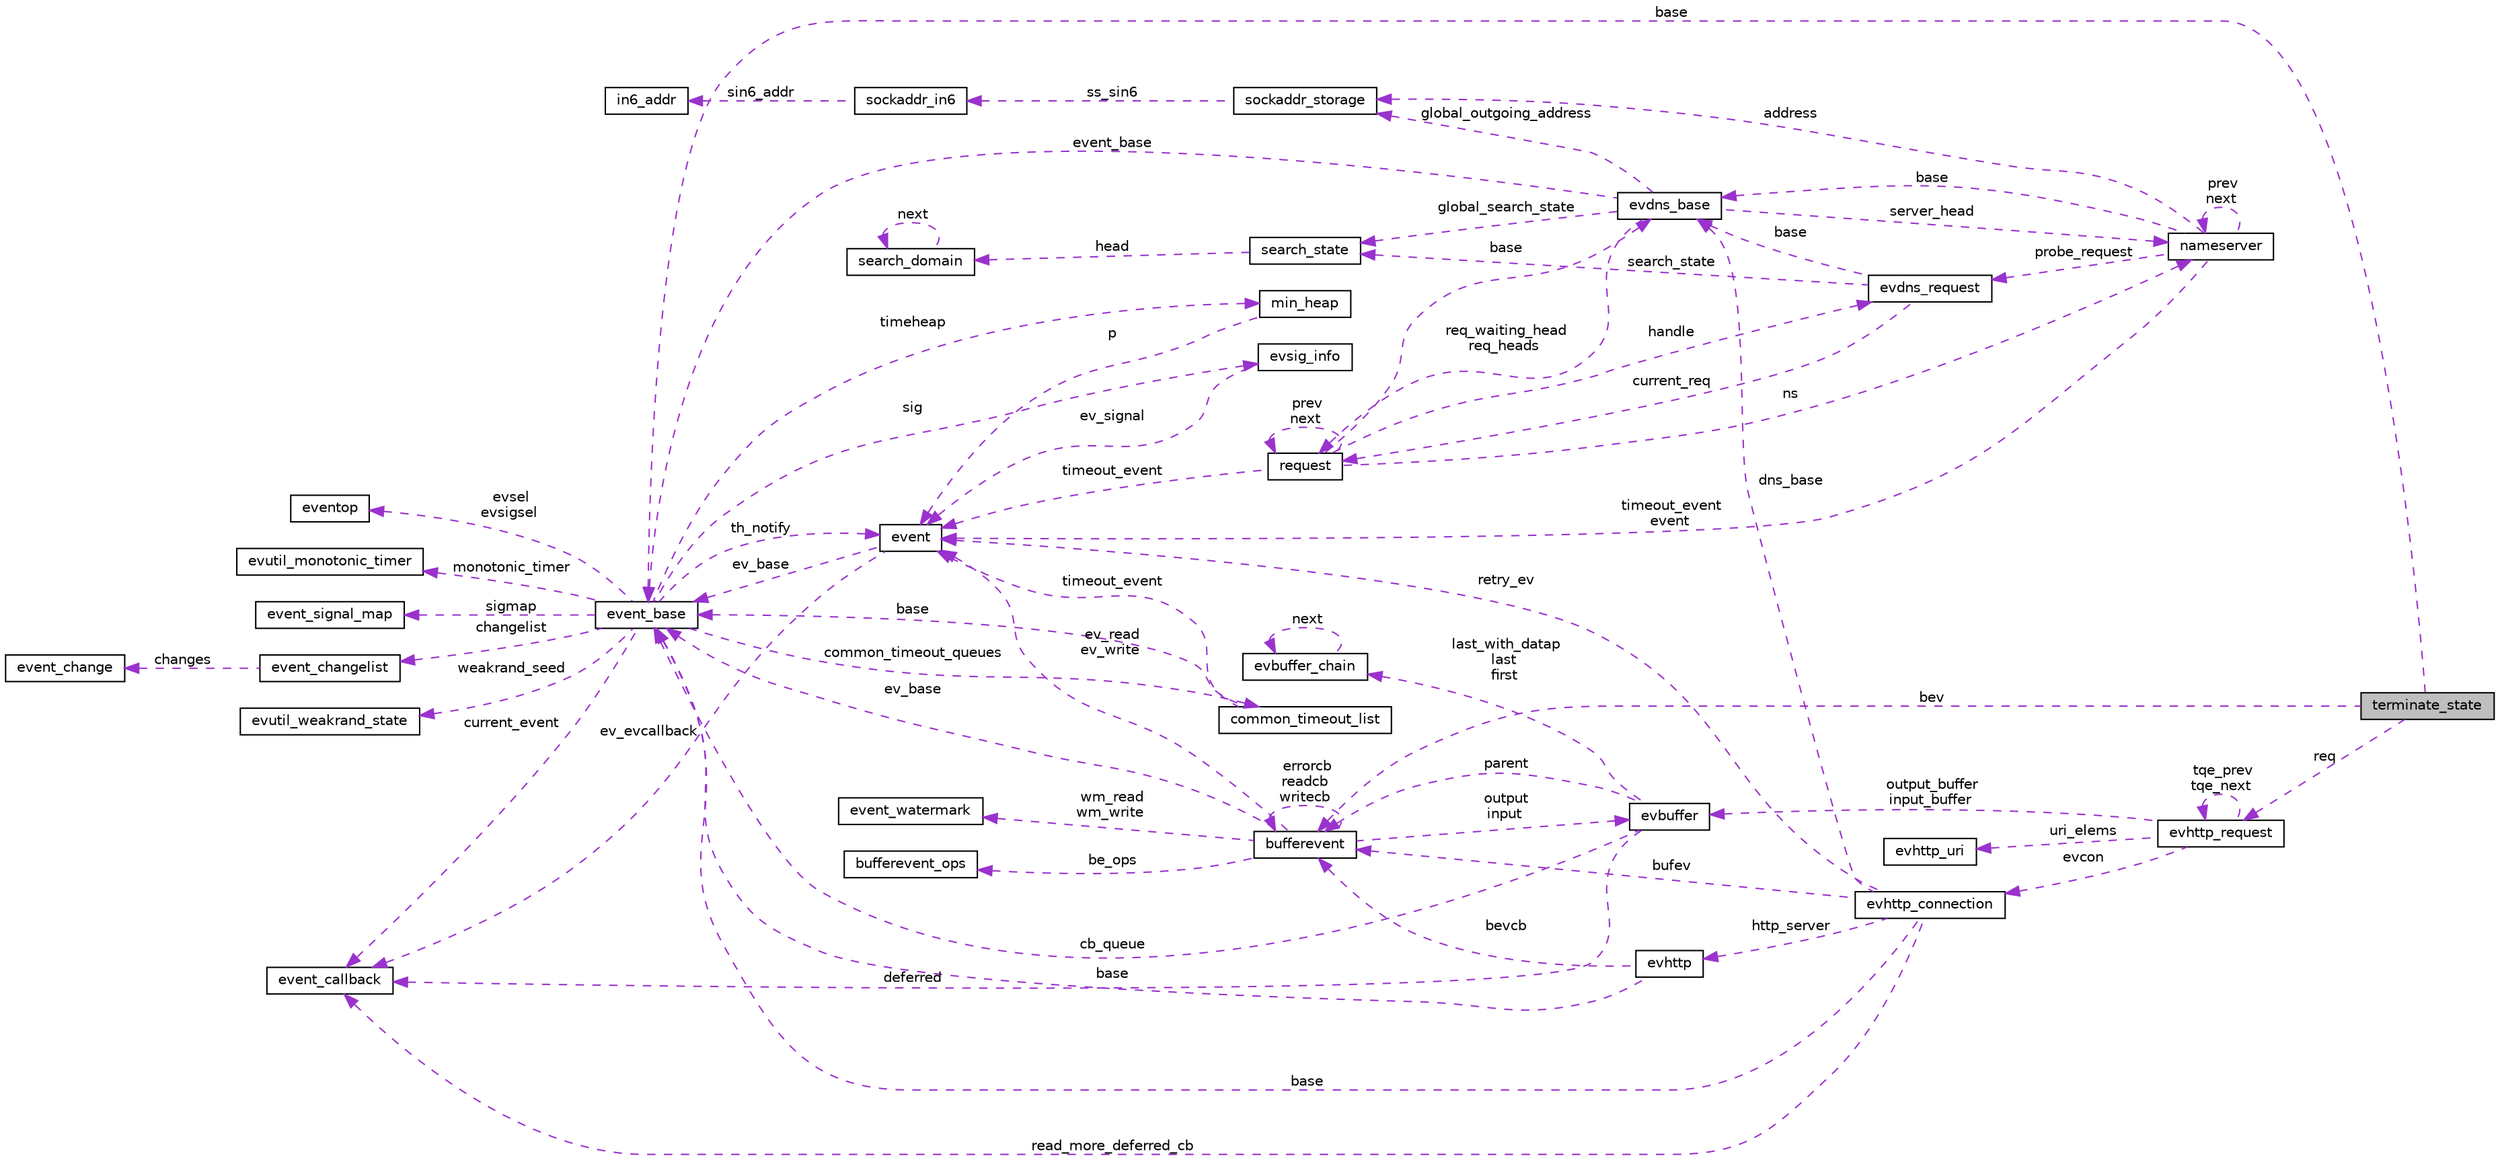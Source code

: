 digraph "terminate_state"
{
 // LATEX_PDF_SIZE
  edge [fontname="Helvetica",fontsize="10",labelfontname="Helvetica",labelfontsize="10"];
  node [fontname="Helvetica",fontsize="10",shape=record];
  rankdir="LR";
  Node1 [label="terminate_state",height=0.2,width=0.4,color="black", fillcolor="grey75", style="filled", fontcolor="black",tooltip=" "];
  Node2 -> Node1 [dir="back",color="darkorchid3",fontsize="10",style="dashed",label=" base" ,fontname="Helvetica"];
  Node2 [label="event_base",height=0.2,width=0.4,color="black", fillcolor="white", style="filled",URL="$structevent__base.html",tooltip=" "];
  Node3 -> Node2 [dir="back",color="darkorchid3",fontsize="10",style="dashed",label=" evsel\nevsigsel" ,fontname="Helvetica"];
  Node3 [label="eventop",height=0.2,width=0.4,color="black", fillcolor="white", style="filled",URL="$structeventop.html",tooltip=" "];
  Node4 -> Node2 [dir="back",color="darkorchid3",fontsize="10",style="dashed",label=" sig" ,fontname="Helvetica"];
  Node4 [label="evsig_info",height=0.2,width=0.4,color="black", fillcolor="white", style="filled",URL="$structevsig__info.html",tooltip=" "];
  Node5 -> Node4 [dir="back",color="darkorchid3",fontsize="10",style="dashed",label=" ev_signal" ,fontname="Helvetica"];
  Node5 [label="event",height=0.2,width=0.4,color="black", fillcolor="white", style="filled",URL="$structevent.html",tooltip=" "];
  Node6 -> Node5 [dir="back",color="darkorchid3",fontsize="10",style="dashed",label=" ev_evcallback" ,fontname="Helvetica"];
  Node6 [label="event_callback",height=0.2,width=0.4,color="black", fillcolor="white", style="filled",URL="$structevent__callback.html",tooltip=" "];
  Node2 -> Node5 [dir="back",color="darkorchid3",fontsize="10",style="dashed",label=" ev_base" ,fontname="Helvetica"];
  Node7 -> Node2 [dir="back",color="darkorchid3",fontsize="10",style="dashed",label=" timeheap" ,fontname="Helvetica"];
  Node7 [label="min_heap",height=0.2,width=0.4,color="black", fillcolor="white", style="filled",URL="$structmin__heap.html",tooltip=" "];
  Node5 -> Node7 [dir="back",color="darkorchid3",fontsize="10",style="dashed",label=" p" ,fontname="Helvetica"];
  Node5 -> Node2 [dir="back",color="darkorchid3",fontsize="10",style="dashed",label=" th_notify" ,fontname="Helvetica"];
  Node6 -> Node2 [dir="back",color="darkorchid3",fontsize="10",style="dashed",label=" current_event" ,fontname="Helvetica"];
  Node8 -> Node2 [dir="back",color="darkorchid3",fontsize="10",style="dashed",label=" common_timeout_queues" ,fontname="Helvetica"];
  Node8 [label="common_timeout_list",height=0.2,width=0.4,color="black", fillcolor="white", style="filled",URL="$structcommon__timeout__list.html",tooltip=" "];
  Node5 -> Node8 [dir="back",color="darkorchid3",fontsize="10",style="dashed",label=" timeout_event" ,fontname="Helvetica"];
  Node2 -> Node8 [dir="back",color="darkorchid3",fontsize="10",style="dashed",label=" base" ,fontname="Helvetica"];
  Node9 -> Node2 [dir="back",color="darkorchid3",fontsize="10",style="dashed",label=" monotonic_timer" ,fontname="Helvetica"];
  Node9 [label="evutil_monotonic_timer",height=0.2,width=0.4,color="black", fillcolor="white", style="filled",URL="$structevutil__monotonic__timer.html",tooltip=" "];
  Node10 -> Node2 [dir="back",color="darkorchid3",fontsize="10",style="dashed",label=" sigmap" ,fontname="Helvetica"];
  Node10 [label="event_signal_map",height=0.2,width=0.4,color="black", fillcolor="white", style="filled",URL="$structevent__signal__map.html",tooltip=" "];
  Node11 -> Node2 [dir="back",color="darkorchid3",fontsize="10",style="dashed",label=" changelist" ,fontname="Helvetica"];
  Node11 [label="event_changelist",height=0.2,width=0.4,color="black", fillcolor="white", style="filled",URL="$structevent__changelist.html",tooltip=" "];
  Node12 -> Node11 [dir="back",color="darkorchid3",fontsize="10",style="dashed",label=" changes" ,fontname="Helvetica"];
  Node12 [label="event_change",height=0.2,width=0.4,color="black", fillcolor="white", style="filled",URL="$structevent__change.html",tooltip=" "];
  Node13 -> Node2 [dir="back",color="darkorchid3",fontsize="10",style="dashed",label=" weakrand_seed" ,fontname="Helvetica"];
  Node13 [label="evutil_weakrand_state",height=0.2,width=0.4,color="black", fillcolor="white", style="filled",URL="$structevutil__weakrand__state.html",tooltip=" "];
  Node14 -> Node1 [dir="back",color="darkorchid3",fontsize="10",style="dashed",label=" bev" ,fontname="Helvetica"];
  Node14 [label="bufferevent",height=0.2,width=0.4,color="black", fillcolor="white", style="filled",URL="$structbufferevent.html",tooltip=" "];
  Node15 -> Node14 [dir="back",color="darkorchid3",fontsize="10",style="dashed",label=" wm_read\nwm_write" ,fontname="Helvetica"];
  Node15 [label="event_watermark",height=0.2,width=0.4,color="black", fillcolor="white", style="filled",URL="$structevent__watermark.html",tooltip=" "];
  Node5 -> Node14 [dir="back",color="darkorchid3",fontsize="10",style="dashed",label=" ev_read\nev_write" ,fontname="Helvetica"];
  Node16 -> Node14 [dir="back",color="darkorchid3",fontsize="10",style="dashed",label=" output\ninput" ,fontname="Helvetica"];
  Node16 [label="evbuffer",height=0.2,width=0.4,color="black", fillcolor="white", style="filled",URL="$structevbuffer.html",tooltip=" "];
  Node6 -> Node16 [dir="back",color="darkorchid3",fontsize="10",style="dashed",label=" deferred" ,fontname="Helvetica"];
  Node17 -> Node16 [dir="back",color="darkorchid3",fontsize="10",style="dashed",label=" last_with_datap\nlast\nfirst" ,fontname="Helvetica"];
  Node17 [label="evbuffer_chain",height=0.2,width=0.4,color="black", fillcolor="white", style="filled",URL="$structevbuffer__chain.html",tooltip=" "];
  Node17 -> Node17 [dir="back",color="darkorchid3",fontsize="10",style="dashed",label=" next" ,fontname="Helvetica"];
  Node2 -> Node16 [dir="back",color="darkorchid3",fontsize="10",style="dashed",label=" cb_queue" ,fontname="Helvetica"];
  Node14 -> Node16 [dir="back",color="darkorchid3",fontsize="10",style="dashed",label=" parent" ,fontname="Helvetica"];
  Node2 -> Node14 [dir="back",color="darkorchid3",fontsize="10",style="dashed",label=" ev_base" ,fontname="Helvetica"];
  Node14 -> Node14 [dir="back",color="darkorchid3",fontsize="10",style="dashed",label=" errorcb\nreadcb\nwritecb" ,fontname="Helvetica"];
  Node18 -> Node14 [dir="back",color="darkorchid3",fontsize="10",style="dashed",label=" be_ops" ,fontname="Helvetica"];
  Node18 [label="bufferevent_ops",height=0.2,width=0.4,color="black", fillcolor="white", style="filled",URL="$structbufferevent__ops.html",tooltip=" "];
  Node19 -> Node1 [dir="back",color="darkorchid3",fontsize="10",style="dashed",label=" req" ,fontname="Helvetica"];
  Node19 [label="evhttp_request",height=0.2,width=0.4,color="black", fillcolor="white", style="filled",URL="$structevhttp__request.html",tooltip=" "];
  Node20 -> Node19 [dir="back",color="darkorchid3",fontsize="10",style="dashed",label=" evcon" ,fontname="Helvetica"];
  Node20 [label="evhttp_connection",height=0.2,width=0.4,color="black", fillcolor="white", style="filled",URL="$structevhttp__connection.html",tooltip=" "];
  Node21 -> Node20 [dir="back",color="darkorchid3",fontsize="10",style="dashed",label=" dns_base" ,fontname="Helvetica"];
  Node21 [label="evdns_base",height=0.2,width=0.4,color="black", fillcolor="white", style="filled",URL="$structevdns__base.html",tooltip=" "];
  Node22 -> Node21 [dir="back",color="darkorchid3",fontsize="10",style="dashed",label=" global_outgoing_address" ,fontname="Helvetica"];
  Node22 [label="sockaddr_storage",height=0.2,width=0.4,color="black", fillcolor="white", style="filled",URL="$structsockaddr__storage.html",tooltip=" "];
  Node23 -> Node22 [dir="back",color="darkorchid3",fontsize="10",style="dashed",label=" ss_sin6" ,fontname="Helvetica"];
  Node23 [label="sockaddr_in6",height=0.2,width=0.4,color="black", fillcolor="white", style="filled",URL="$structsockaddr__in6.html",tooltip=" "];
  Node24 -> Node23 [dir="back",color="darkorchid3",fontsize="10",style="dashed",label=" sin6_addr" ,fontname="Helvetica"];
  Node24 [label="in6_addr",height=0.2,width=0.4,color="black", fillcolor="white", style="filled",URL="$structin6__addr.html",tooltip=" "];
  Node25 -> Node21 [dir="back",color="darkorchid3",fontsize="10",style="dashed",label=" server_head" ,fontname="Helvetica"];
  Node25 [label="nameserver",height=0.2,width=0.4,color="black", fillcolor="white", style="filled",URL="$structnameserver.html",tooltip=" "];
  Node21 -> Node25 [dir="back",color="darkorchid3",fontsize="10",style="dashed",label=" base" ,fontname="Helvetica"];
  Node5 -> Node25 [dir="back",color="darkorchid3",fontsize="10",style="dashed",label=" timeout_event\nevent" ,fontname="Helvetica"];
  Node22 -> Node25 [dir="back",color="darkorchid3",fontsize="10",style="dashed",label=" address" ,fontname="Helvetica"];
  Node26 -> Node25 [dir="back",color="darkorchid3",fontsize="10",style="dashed",label=" probe_request" ,fontname="Helvetica"];
  Node26 [label="evdns_request",height=0.2,width=0.4,color="black", fillcolor="white", style="filled",URL="$structevdns__request.html",tooltip=" "];
  Node21 -> Node26 [dir="back",color="darkorchid3",fontsize="10",style="dashed",label=" base" ,fontname="Helvetica"];
  Node27 -> Node26 [dir="back",color="darkorchid3",fontsize="10",style="dashed",label=" current_req" ,fontname="Helvetica"];
  Node27 [label="request",height=0.2,width=0.4,color="black", fillcolor="white", style="filled",URL="$structrequest.html",tooltip=" "];
  Node21 -> Node27 [dir="back",color="darkorchid3",fontsize="10",style="dashed",label=" base" ,fontname="Helvetica"];
  Node5 -> Node27 [dir="back",color="darkorchid3",fontsize="10",style="dashed",label=" timeout_event" ,fontname="Helvetica"];
  Node26 -> Node27 [dir="back",color="darkorchid3",fontsize="10",style="dashed",label=" handle" ,fontname="Helvetica"];
  Node25 -> Node27 [dir="back",color="darkorchid3",fontsize="10",style="dashed",label=" ns" ,fontname="Helvetica"];
  Node27 -> Node27 [dir="back",color="darkorchid3",fontsize="10",style="dashed",label=" prev\nnext" ,fontname="Helvetica"];
  Node28 -> Node26 [dir="back",color="darkorchid3",fontsize="10",style="dashed",label=" search_state" ,fontname="Helvetica"];
  Node28 [label="search_state",height=0.2,width=0.4,color="black", fillcolor="white", style="filled",URL="$structsearch__state.html",tooltip=" "];
  Node29 -> Node28 [dir="back",color="darkorchid3",fontsize="10",style="dashed",label=" head" ,fontname="Helvetica"];
  Node29 [label="search_domain",height=0.2,width=0.4,color="black", fillcolor="white", style="filled",URL="$structsearch__domain.html",tooltip=" "];
  Node29 -> Node29 [dir="back",color="darkorchid3",fontsize="10",style="dashed",label=" next" ,fontname="Helvetica"];
  Node25 -> Node25 [dir="back",color="darkorchid3",fontsize="10",style="dashed",label=" prev\nnext" ,fontname="Helvetica"];
  Node27 -> Node21 [dir="back",color="darkorchid3",fontsize="10",style="dashed",label=" req_waiting_head\nreq_heads" ,fontname="Helvetica"];
  Node28 -> Node21 [dir="back",color="darkorchid3",fontsize="10",style="dashed",label=" global_search_state" ,fontname="Helvetica"];
  Node2 -> Node21 [dir="back",color="darkorchid3",fontsize="10",style="dashed",label=" event_base" ,fontname="Helvetica"];
  Node6 -> Node20 [dir="back",color="darkorchid3",fontsize="10",style="dashed",label=" read_more_deferred_cb" ,fontname="Helvetica"];
  Node5 -> Node20 [dir="back",color="darkorchid3",fontsize="10",style="dashed",label=" retry_ev" ,fontname="Helvetica"];
  Node30 -> Node20 [dir="back",color="darkorchid3",fontsize="10",style="dashed",label=" http_server" ,fontname="Helvetica"];
  Node30 [label="evhttp",height=0.2,width=0.4,color="black", fillcolor="white", style="filled",URL="$structevhttp.html",tooltip=" "];
  Node2 -> Node30 [dir="back",color="darkorchid3",fontsize="10",style="dashed",label=" base" ,fontname="Helvetica"];
  Node14 -> Node30 [dir="back",color="darkorchid3",fontsize="10",style="dashed",label=" bevcb" ,fontname="Helvetica"];
  Node2 -> Node20 [dir="back",color="darkorchid3",fontsize="10",style="dashed",label=" base" ,fontname="Helvetica"];
  Node14 -> Node20 [dir="back",color="darkorchid3",fontsize="10",style="dashed",label=" bufev" ,fontname="Helvetica"];
  Node31 -> Node19 [dir="back",color="darkorchid3",fontsize="10",style="dashed",label=" uri_elems" ,fontname="Helvetica"];
  Node31 [label="evhttp_uri",height=0.2,width=0.4,color="black", fillcolor="white", style="filled",URL="$structevhttp__uri.html",tooltip=" "];
  Node16 -> Node19 [dir="back",color="darkorchid3",fontsize="10",style="dashed",label=" output_buffer\ninput_buffer" ,fontname="Helvetica"];
  Node19 -> Node19 [dir="back",color="darkorchid3",fontsize="10",style="dashed",label=" tqe_prev\ntqe_next" ,fontname="Helvetica"];
}
